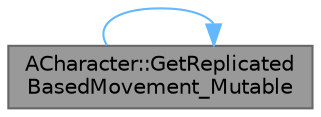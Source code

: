 digraph "ACharacter::GetReplicatedBasedMovement_Mutable"
{
 // INTERACTIVE_SVG=YES
 // LATEX_PDF_SIZE
  bgcolor="transparent";
  edge [fontname=Helvetica,fontsize=10,labelfontname=Helvetica,labelfontsize=10];
  node [fontname=Helvetica,fontsize=10,shape=box,height=0.2,width=0.4];
  rankdir="LR";
  Node1 [id="Node000001",label="ACharacter::GetReplicated\lBasedMovement_Mutable",height=0.2,width=0.4,color="gray40", fillcolor="grey60", style="filled", fontcolor="black",tooltip="This is the Replicated version of relative movement."];
  Node1 -> Node1 [id="edge1_Node000001_Node000001",color="steelblue1",style="solid",tooltip=" "];
}
